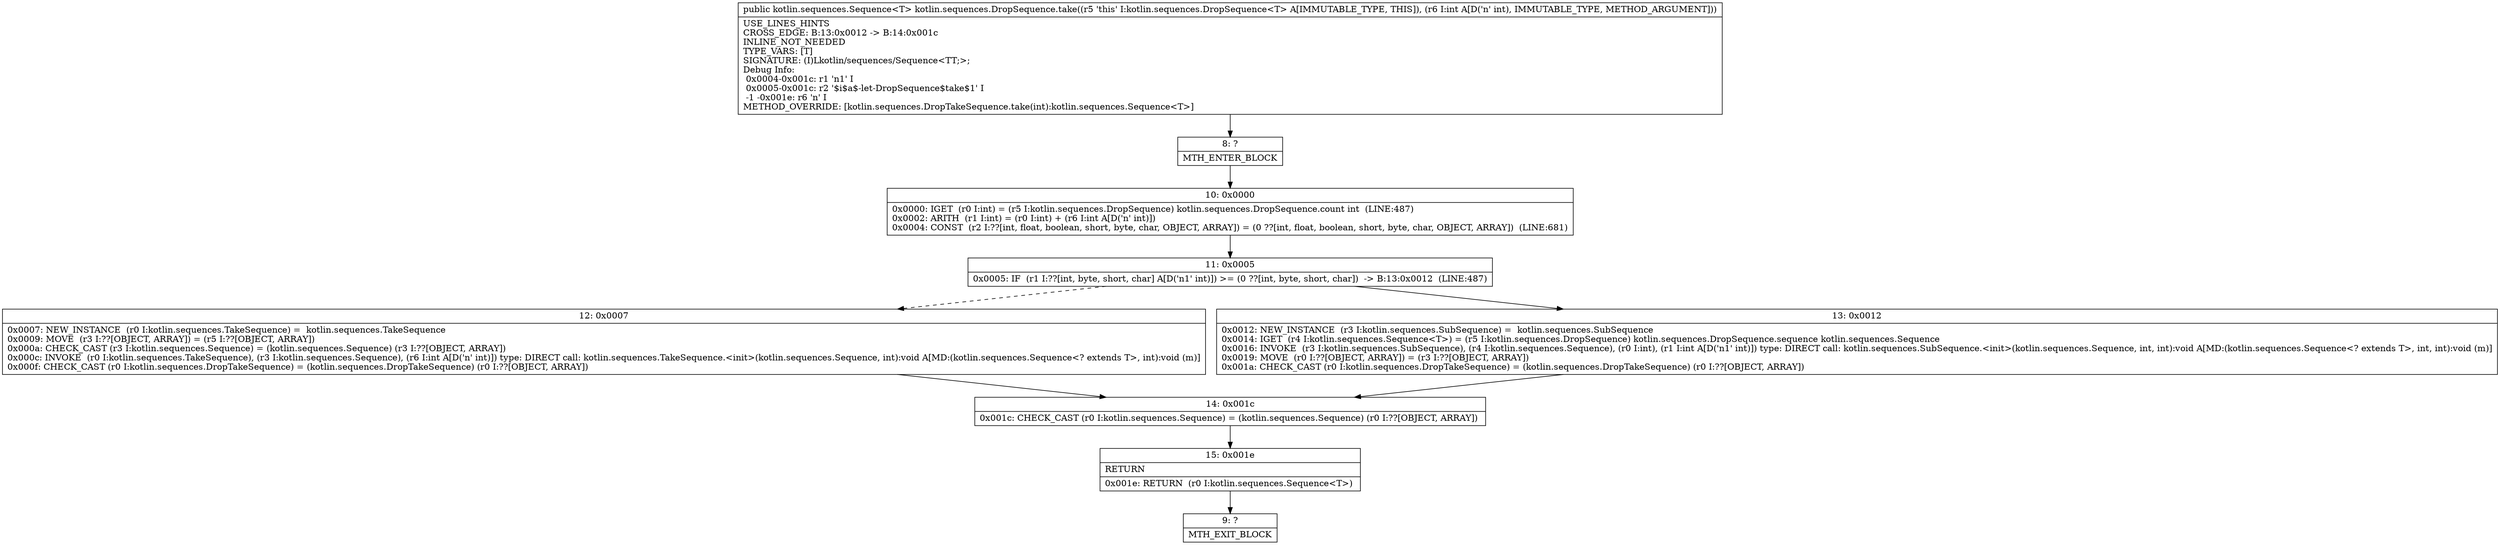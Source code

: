 digraph "CFG forkotlin.sequences.DropSequence.take(I)Lkotlin\/sequences\/Sequence;" {
Node_8 [shape=record,label="{8\:\ ?|MTH_ENTER_BLOCK\l}"];
Node_10 [shape=record,label="{10\:\ 0x0000|0x0000: IGET  (r0 I:int) = (r5 I:kotlin.sequences.DropSequence) kotlin.sequences.DropSequence.count int  (LINE:487)\l0x0002: ARITH  (r1 I:int) = (r0 I:int) + (r6 I:int A[D('n' int)]) \l0x0004: CONST  (r2 I:??[int, float, boolean, short, byte, char, OBJECT, ARRAY]) = (0 ??[int, float, boolean, short, byte, char, OBJECT, ARRAY])  (LINE:681)\l}"];
Node_11 [shape=record,label="{11\:\ 0x0005|0x0005: IF  (r1 I:??[int, byte, short, char] A[D('n1' int)]) \>= (0 ??[int, byte, short, char])  \-\> B:13:0x0012  (LINE:487)\l}"];
Node_12 [shape=record,label="{12\:\ 0x0007|0x0007: NEW_INSTANCE  (r0 I:kotlin.sequences.TakeSequence) =  kotlin.sequences.TakeSequence \l0x0009: MOVE  (r3 I:??[OBJECT, ARRAY]) = (r5 I:??[OBJECT, ARRAY]) \l0x000a: CHECK_CAST (r3 I:kotlin.sequences.Sequence) = (kotlin.sequences.Sequence) (r3 I:??[OBJECT, ARRAY]) \l0x000c: INVOKE  (r0 I:kotlin.sequences.TakeSequence), (r3 I:kotlin.sequences.Sequence), (r6 I:int A[D('n' int)]) type: DIRECT call: kotlin.sequences.TakeSequence.\<init\>(kotlin.sequences.Sequence, int):void A[MD:(kotlin.sequences.Sequence\<? extends T\>, int):void (m)]\l0x000f: CHECK_CAST (r0 I:kotlin.sequences.DropTakeSequence) = (kotlin.sequences.DropTakeSequence) (r0 I:??[OBJECT, ARRAY]) \l}"];
Node_14 [shape=record,label="{14\:\ 0x001c|0x001c: CHECK_CAST (r0 I:kotlin.sequences.Sequence) = (kotlin.sequences.Sequence) (r0 I:??[OBJECT, ARRAY]) \l}"];
Node_15 [shape=record,label="{15\:\ 0x001e|RETURN\l|0x001e: RETURN  (r0 I:kotlin.sequences.Sequence\<T\>) \l}"];
Node_9 [shape=record,label="{9\:\ ?|MTH_EXIT_BLOCK\l}"];
Node_13 [shape=record,label="{13\:\ 0x0012|0x0012: NEW_INSTANCE  (r3 I:kotlin.sequences.SubSequence) =  kotlin.sequences.SubSequence \l0x0014: IGET  (r4 I:kotlin.sequences.Sequence\<T\>) = (r5 I:kotlin.sequences.DropSequence) kotlin.sequences.DropSequence.sequence kotlin.sequences.Sequence \l0x0016: INVOKE  (r3 I:kotlin.sequences.SubSequence), (r4 I:kotlin.sequences.Sequence), (r0 I:int), (r1 I:int A[D('n1' int)]) type: DIRECT call: kotlin.sequences.SubSequence.\<init\>(kotlin.sequences.Sequence, int, int):void A[MD:(kotlin.sequences.Sequence\<? extends T\>, int, int):void (m)]\l0x0019: MOVE  (r0 I:??[OBJECT, ARRAY]) = (r3 I:??[OBJECT, ARRAY]) \l0x001a: CHECK_CAST (r0 I:kotlin.sequences.DropTakeSequence) = (kotlin.sequences.DropTakeSequence) (r0 I:??[OBJECT, ARRAY]) \l}"];
MethodNode[shape=record,label="{public kotlin.sequences.Sequence\<T\> kotlin.sequences.DropSequence.take((r5 'this' I:kotlin.sequences.DropSequence\<T\> A[IMMUTABLE_TYPE, THIS]), (r6 I:int A[D('n' int), IMMUTABLE_TYPE, METHOD_ARGUMENT]))  | USE_LINES_HINTS\lCROSS_EDGE: B:13:0x0012 \-\> B:14:0x001c\lINLINE_NOT_NEEDED\lTYPE_VARS: [T]\lSIGNATURE: (I)Lkotlin\/sequences\/Sequence\<TT;\>;\lDebug Info:\l  0x0004\-0x001c: r1 'n1' I\l  0x0005\-0x001c: r2 '$i$a$\-let\-DropSequence$take$1' I\l  \-1 \-0x001e: r6 'n' I\lMETHOD_OVERRIDE: [kotlin.sequences.DropTakeSequence.take(int):kotlin.sequences.Sequence\<T\>]\l}"];
MethodNode -> Node_8;Node_8 -> Node_10;
Node_10 -> Node_11;
Node_11 -> Node_12[style=dashed];
Node_11 -> Node_13;
Node_12 -> Node_14;
Node_14 -> Node_15;
Node_15 -> Node_9;
Node_13 -> Node_14;
}


